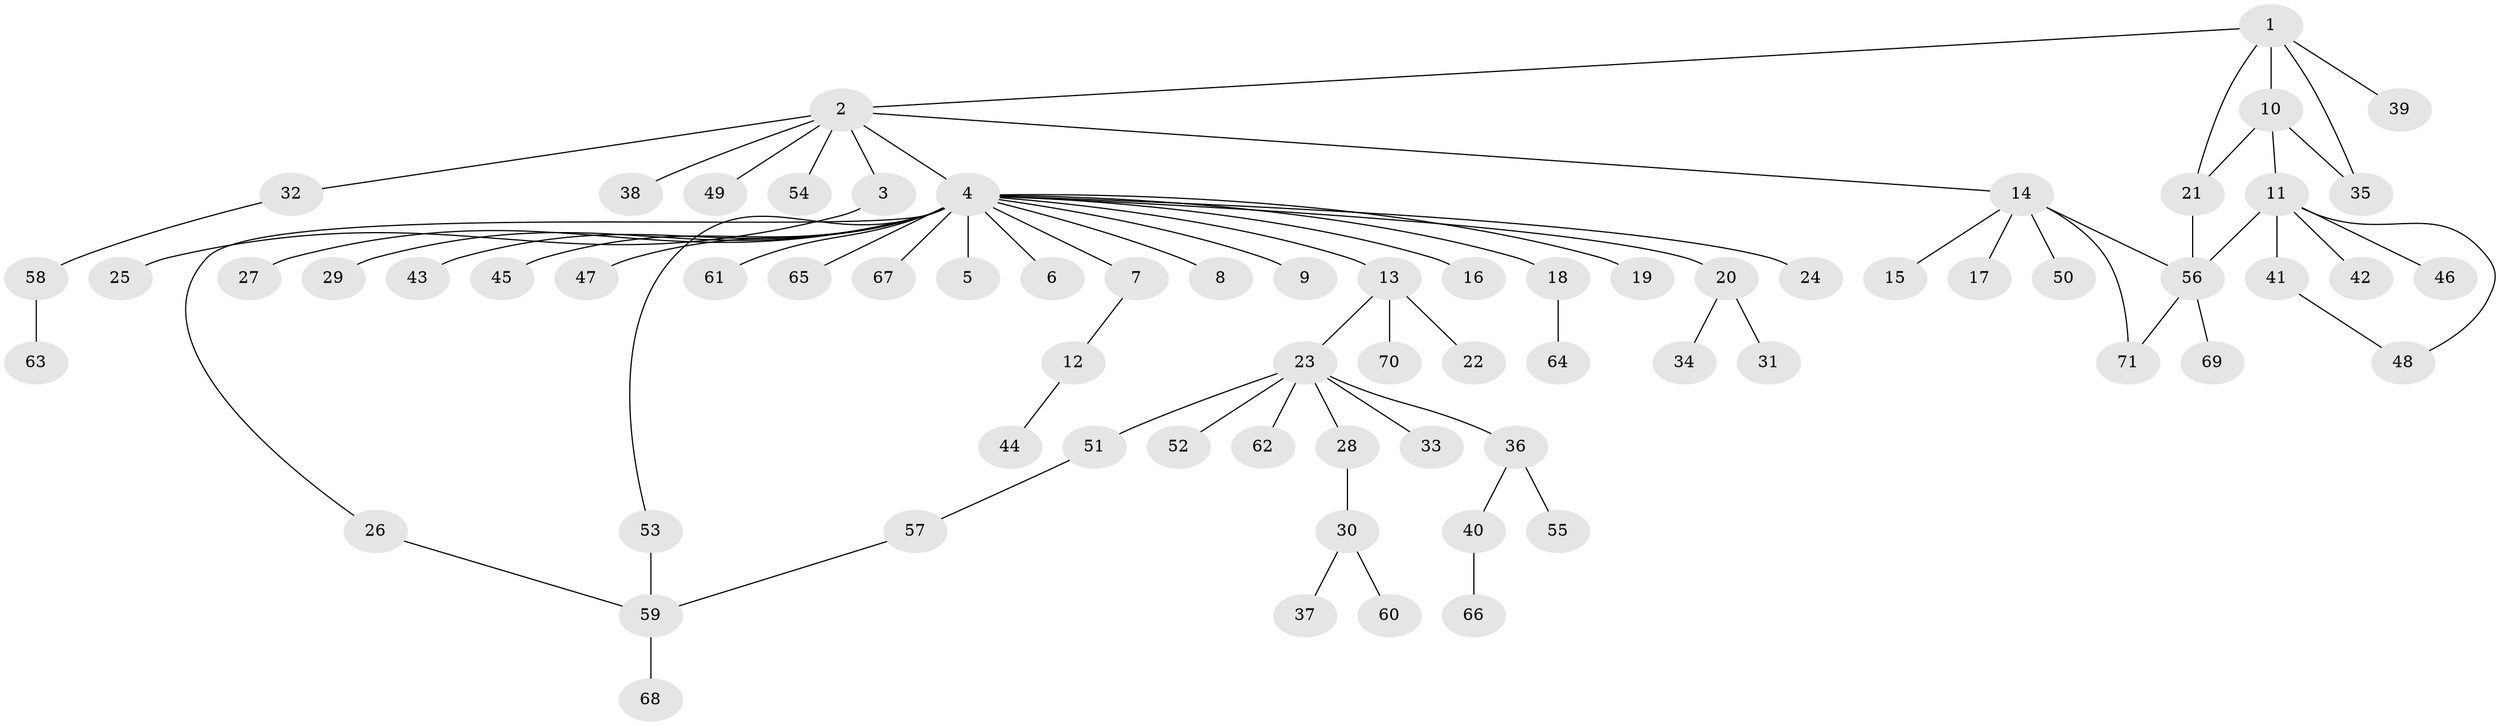 // Generated by graph-tools (version 1.1) at 2025/11/02/27/25 16:11:11]
// undirected, 71 vertices, 78 edges
graph export_dot {
graph [start="1"]
  node [color=gray90,style=filled];
  1;
  2;
  3;
  4;
  5;
  6;
  7;
  8;
  9;
  10;
  11;
  12;
  13;
  14;
  15;
  16;
  17;
  18;
  19;
  20;
  21;
  22;
  23;
  24;
  25;
  26;
  27;
  28;
  29;
  30;
  31;
  32;
  33;
  34;
  35;
  36;
  37;
  38;
  39;
  40;
  41;
  42;
  43;
  44;
  45;
  46;
  47;
  48;
  49;
  50;
  51;
  52;
  53;
  54;
  55;
  56;
  57;
  58;
  59;
  60;
  61;
  62;
  63;
  64;
  65;
  66;
  67;
  68;
  69;
  70;
  71;
  1 -- 2;
  1 -- 10;
  1 -- 21;
  1 -- 35;
  1 -- 39;
  2 -- 3;
  2 -- 4;
  2 -- 14;
  2 -- 32;
  2 -- 38;
  2 -- 49;
  2 -- 54;
  3 -- 25;
  4 -- 5;
  4 -- 6;
  4 -- 7;
  4 -- 8;
  4 -- 9;
  4 -- 13;
  4 -- 16;
  4 -- 18;
  4 -- 19;
  4 -- 20;
  4 -- 24;
  4 -- 26;
  4 -- 27;
  4 -- 29;
  4 -- 43;
  4 -- 45;
  4 -- 47;
  4 -- 53;
  4 -- 61;
  4 -- 65;
  4 -- 67;
  7 -- 12;
  10 -- 11;
  10 -- 21;
  10 -- 35;
  11 -- 41;
  11 -- 42;
  11 -- 46;
  11 -- 48;
  11 -- 56;
  12 -- 44;
  13 -- 22;
  13 -- 23;
  13 -- 70;
  14 -- 15;
  14 -- 17;
  14 -- 50;
  14 -- 56;
  14 -- 71;
  18 -- 64;
  20 -- 31;
  20 -- 34;
  21 -- 56;
  23 -- 28;
  23 -- 33;
  23 -- 36;
  23 -- 51;
  23 -- 52;
  23 -- 62;
  26 -- 59;
  28 -- 30;
  30 -- 37;
  30 -- 60;
  32 -- 58;
  36 -- 40;
  36 -- 55;
  40 -- 66;
  41 -- 48;
  51 -- 57;
  53 -- 59;
  56 -- 69;
  56 -- 71;
  57 -- 59;
  58 -- 63;
  59 -- 68;
}

